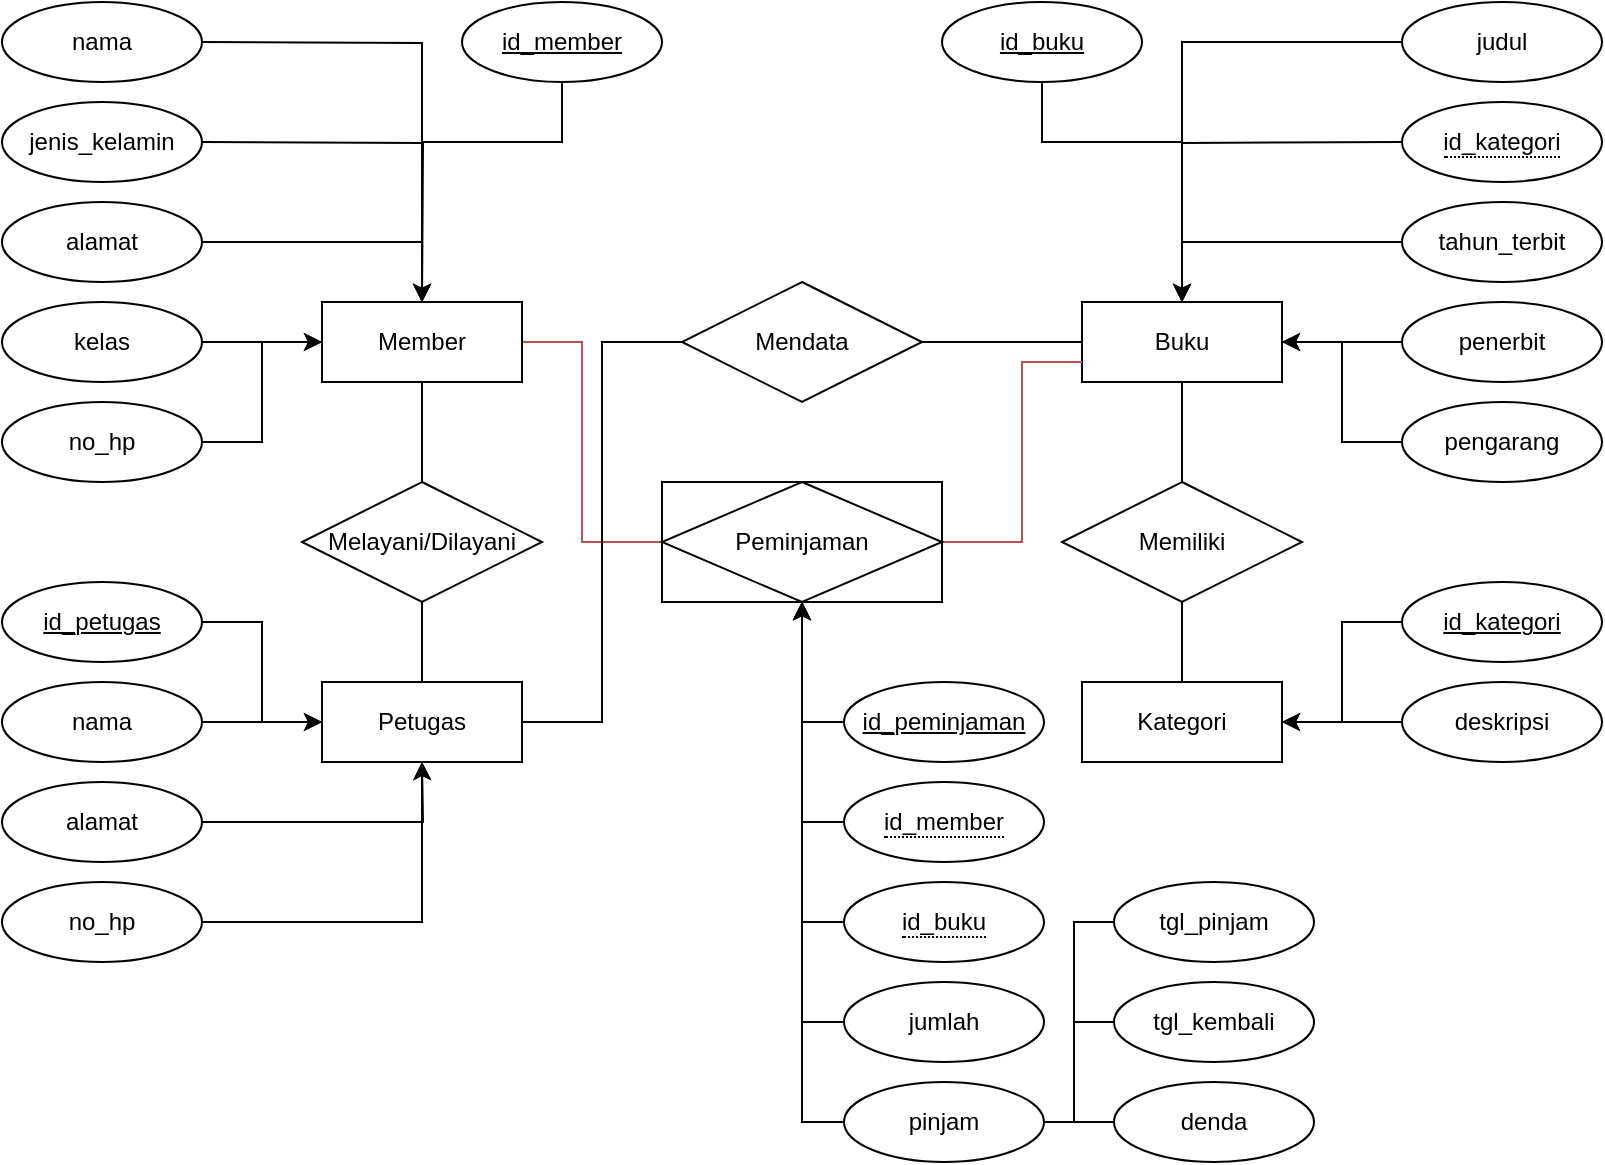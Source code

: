 <mxfile version="14.2.6" type="github"><diagram id="M_tT4GGsNRY66ZqHeFmd" name="Page-1"><mxGraphModel dx="872" dy="514" grid="1" gridSize="10" guides="1" tooltips="1" connect="1" arrows="1" fold="1" page="1" pageScale="1" pageWidth="850" pageHeight="1100" math="0" shadow="0"><root><mxCell id="0"/><mxCell id="1" parent="0"/><mxCell id="2neKBxHEJup0XQl3Q2V8-69" style="edgeStyle=none;rounded=0;orthogonalLoop=1;jettySize=auto;html=1;entryX=0;entryY=0.5;entryDx=0;entryDy=0;endArrow=none;endFill=0;strokeColor=#b85450;exitX=1;exitY=0.5;exitDx=0;exitDy=0;fillColor=#f8cecc;" parent="1" source="2neKBxHEJup0XQl3Q2V8-1" target="2neKBxHEJup0XQl3Q2V8-59" edge="1"><mxGeometry relative="1" as="geometry"><Array as="points"><mxPoint x="310" y="190"/><mxPoint x="310" y="240"/><mxPoint x="310" y="290"/></Array></mxGeometry></mxCell><mxCell id="2neKBxHEJup0XQl3Q2V8-1" value="Member" style="whiteSpace=wrap;html=1;align=center;" parent="1" vertex="1"><mxGeometry x="180" y="170" width="100" height="40" as="geometry"/></mxCell><mxCell id="2neKBxHEJup0XQl3Q2V8-67" style="edgeStyle=none;rounded=0;orthogonalLoop=1;jettySize=auto;html=1;entryX=0;entryY=0.5;entryDx=0;entryDy=0;endArrow=none;endFill=0;strokeColor=#000000;" parent="1" source="2neKBxHEJup0XQl3Q2V8-3" target="2neKBxHEJup0XQl3Q2V8-66" edge="1"><mxGeometry relative="1" as="geometry"><Array as="points"><mxPoint x="320" y="380"/><mxPoint x="320" y="190"/></Array></mxGeometry></mxCell><mxCell id="2neKBxHEJup0XQl3Q2V8-3" value="Petugas" style="whiteSpace=wrap;html=1;align=center;" parent="1" vertex="1"><mxGeometry x="180" y="360" width="100" height="40" as="geometry"/></mxCell><mxCell id="2neKBxHEJup0XQl3Q2V8-12" style="edgeStyle=orthogonalEdgeStyle;rounded=0;orthogonalLoop=1;jettySize=auto;html=1;entryX=0.5;entryY=0;entryDx=0;entryDy=0;" parent="1" target="2neKBxHEJup0XQl3Q2V8-1" edge="1"><mxGeometry relative="1" as="geometry"><mxPoint x="120" y="40" as="sourcePoint"/></mxGeometry></mxCell><mxCell id="2neKBxHEJup0XQl3Q2V8-13" style="edgeStyle=orthogonalEdgeStyle;rounded=0;orthogonalLoop=1;jettySize=auto;html=1;" parent="1" edge="1"><mxGeometry relative="1" as="geometry"><mxPoint x="230" y="170" as="targetPoint"/><mxPoint x="120" y="90" as="sourcePoint"/></mxGeometry></mxCell><mxCell id="2neKBxHEJup0XQl3Q2V8-14" style="edgeStyle=orthogonalEdgeStyle;rounded=0;orthogonalLoop=1;jettySize=auto;html=1;entryX=0.5;entryY=0;entryDx=0;entryDy=0;" parent="1" source="2neKBxHEJup0XQl3Q2V8-9" target="2neKBxHEJup0XQl3Q2V8-1" edge="1"><mxGeometry relative="1" as="geometry"/></mxCell><mxCell id="2neKBxHEJup0XQl3Q2V8-9" value="alamat" style="ellipse;whiteSpace=wrap;html=1;align=center;" parent="1" vertex="1"><mxGeometry x="20" y="120" width="100" height="40" as="geometry"/></mxCell><mxCell id="2neKBxHEJup0XQl3Q2V8-15" style="edgeStyle=orthogonalEdgeStyle;rounded=0;orthogonalLoop=1;jettySize=auto;html=1;entryX=0;entryY=0.5;entryDx=0;entryDy=0;" parent="1" source="2neKBxHEJup0XQl3Q2V8-10" target="2neKBxHEJup0XQl3Q2V8-1" edge="1"><mxGeometry relative="1" as="geometry"/></mxCell><mxCell id="2neKBxHEJup0XQl3Q2V8-10" value="kelas" style="ellipse;whiteSpace=wrap;html=1;align=center;" parent="1" vertex="1"><mxGeometry x="20" y="170" width="100" height="40" as="geometry"/></mxCell><mxCell id="2neKBxHEJup0XQl3Q2V8-16" style="edgeStyle=orthogonalEdgeStyle;rounded=0;orthogonalLoop=1;jettySize=auto;html=1;entryX=0;entryY=0.5;entryDx=0;entryDy=0;" parent="1" source="2neKBxHEJup0XQl3Q2V8-11" target="2neKBxHEJup0XQl3Q2V8-1" edge="1"><mxGeometry relative="1" as="geometry"/></mxCell><mxCell id="2neKBxHEJup0XQl3Q2V8-11" value="no_hp" style="ellipse;whiteSpace=wrap;html=1;align=center;" parent="1" vertex="1"><mxGeometry x="20" y="220" width="100" height="40" as="geometry"/></mxCell><mxCell id="2neKBxHEJup0XQl3Q2V8-25" style="edgeStyle=orthogonalEdgeStyle;rounded=0;orthogonalLoop=1;jettySize=auto;html=1;" parent="1" source="2neKBxHEJup0XQl3Q2V8-17" edge="1"><mxGeometry relative="1" as="geometry"><mxPoint x="180" y="380" as="targetPoint"/><Array as="points"><mxPoint x="150" y="330"/><mxPoint x="150" y="380"/></Array></mxGeometry></mxCell><mxCell id="2neKBxHEJup0XQl3Q2V8-17" value="id_petugas" style="ellipse;whiteSpace=wrap;html=1;align=center;fontStyle=4;" parent="1" vertex="1"><mxGeometry x="20" y="310" width="100" height="40" as="geometry"/></mxCell><mxCell id="2neKBxHEJup0XQl3Q2V8-24" style="edgeStyle=orthogonalEdgeStyle;rounded=0;orthogonalLoop=1;jettySize=auto;html=1;entryX=0;entryY=0.5;entryDx=0;entryDy=0;" parent="1" source="2neKBxHEJup0XQl3Q2V8-18" target="2neKBxHEJup0XQl3Q2V8-3" edge="1"><mxGeometry relative="1" as="geometry"/></mxCell><mxCell id="2neKBxHEJup0XQl3Q2V8-18" value="nama" style="ellipse;whiteSpace=wrap;html=1;align=center;" parent="1" vertex="1"><mxGeometry x="20" y="360" width="100" height="40" as="geometry"/></mxCell><mxCell id="2neKBxHEJup0XQl3Q2V8-23" style="edgeStyle=orthogonalEdgeStyle;rounded=0;orthogonalLoop=1;jettySize=auto;html=1;" parent="1" source="2neKBxHEJup0XQl3Q2V8-19" edge="1"><mxGeometry relative="1" as="geometry"><mxPoint x="230" y="400" as="targetPoint"/></mxGeometry></mxCell><mxCell id="2neKBxHEJup0XQl3Q2V8-19" value="alamat" style="ellipse;whiteSpace=wrap;html=1;align=center;" parent="1" vertex="1"><mxGeometry x="20" y="410" width="100" height="40" as="geometry"/></mxCell><mxCell id="2neKBxHEJup0XQl3Q2V8-22" style="edgeStyle=orthogonalEdgeStyle;rounded=0;orthogonalLoop=1;jettySize=auto;html=1;entryX=0.5;entryY=1;entryDx=0;entryDy=0;" parent="1" source="2neKBxHEJup0XQl3Q2V8-21" target="2neKBxHEJup0XQl3Q2V8-3" edge="1"><mxGeometry relative="1" as="geometry"/></mxCell><mxCell id="2neKBxHEJup0XQl3Q2V8-21" value="no_hp" style="ellipse;whiteSpace=wrap;html=1;align=center;" parent="1" vertex="1"><mxGeometry x="20" y="460" width="100" height="40" as="geometry"/></mxCell><mxCell id="2neKBxHEJup0XQl3Q2V8-37" style="edgeStyle=orthogonalEdgeStyle;rounded=0;orthogonalLoop=1;jettySize=auto;html=1;entryX=0.5;entryY=0;entryDx=0;entryDy=0;" parent="1" source="2neKBxHEJup0XQl3Q2V8-26" target="2neKBxHEJup0XQl3Q2V8-33" edge="1"><mxGeometry relative="1" as="geometry"><Array as="points"><mxPoint x="540" y="90"/><mxPoint x="610" y="90"/></Array></mxGeometry></mxCell><mxCell id="2neKBxHEJup0XQl3Q2V8-26" value="id_buku" style="ellipse;whiteSpace=wrap;html=1;align=center;fontStyle=4;" parent="1" vertex="1"><mxGeometry x="490" y="20" width="100" height="40" as="geometry"/></mxCell><mxCell id="2neKBxHEJup0XQl3Q2V8-36" style="edgeStyle=orthogonalEdgeStyle;rounded=0;orthogonalLoop=1;jettySize=auto;html=1;entryX=0.5;entryY=0;entryDx=0;entryDy=0;" parent="1" source="2neKBxHEJup0XQl3Q2V8-27" target="2neKBxHEJup0XQl3Q2V8-33" edge="1"><mxGeometry relative="1" as="geometry"/></mxCell><mxCell id="2neKBxHEJup0XQl3Q2V8-27" value="judul" style="ellipse;whiteSpace=wrap;html=1;align=center;" parent="1" vertex="1"><mxGeometry x="720" y="20" width="100" height="40" as="geometry"/></mxCell><mxCell id="2neKBxHEJup0XQl3Q2V8-38" style="edgeStyle=orthogonalEdgeStyle;rounded=0;orthogonalLoop=1;jettySize=auto;html=1;entryX=0.5;entryY=0;entryDx=0;entryDy=0;" parent="1" target="2neKBxHEJup0XQl3Q2V8-33" edge="1"><mxGeometry relative="1" as="geometry"><mxPoint x="720" y="90" as="sourcePoint"/></mxGeometry></mxCell><mxCell id="2neKBxHEJup0XQl3Q2V8-39" style="edgeStyle=orthogonalEdgeStyle;rounded=0;orthogonalLoop=1;jettySize=auto;html=1;entryX=0.5;entryY=0;entryDx=0;entryDy=0;" parent="1" source="2neKBxHEJup0XQl3Q2V8-29" target="2neKBxHEJup0XQl3Q2V8-33" edge="1"><mxGeometry relative="1" as="geometry"/></mxCell><mxCell id="2neKBxHEJup0XQl3Q2V8-29" value="tahun_terbit" style="ellipse;whiteSpace=wrap;html=1;align=center;" parent="1" vertex="1"><mxGeometry x="720" y="120" width="100" height="40" as="geometry"/></mxCell><mxCell id="2neKBxHEJup0XQl3Q2V8-31" style="edgeStyle=orthogonalEdgeStyle;rounded=0;orthogonalLoop=1;jettySize=auto;html=1;entryX=0.5;entryY=0;entryDx=0;entryDy=0;" parent="1" target="2neKBxHEJup0XQl3Q2V8-1" edge="1"><mxGeometry relative="1" as="geometry"><mxPoint x="300" y="60" as="sourcePoint"/><Array as="points"><mxPoint x="300" y="90"/><mxPoint x="230" y="90"/></Array></mxGeometry></mxCell><mxCell id="2neKBxHEJup0XQl3Q2V8-57" value="" style="edgeStyle=none;rounded=1;orthogonalLoop=1;jettySize=auto;html=1;endArrow=none;endFill=0;" parent="1" source="2neKBxHEJup0XQl3Q2V8-32" target="2neKBxHEJup0XQl3Q2V8-55" edge="1"><mxGeometry relative="1" as="geometry"/></mxCell><mxCell id="2neKBxHEJup0XQl3Q2V8-32" value="Kategori" style="whiteSpace=wrap;html=1;align=center;" parent="1" vertex="1"><mxGeometry x="560" y="360" width="100" height="40" as="geometry"/></mxCell><mxCell id="2neKBxHEJup0XQl3Q2V8-58" value="" style="edgeStyle=none;rounded=1;orthogonalLoop=1;jettySize=auto;html=1;endArrow=none;endFill=0;strokeColor=#000000;" parent="1" source="2neKBxHEJup0XQl3Q2V8-33" target="2neKBxHEJup0XQl3Q2V8-55" edge="1"><mxGeometry relative="1" as="geometry"/></mxCell><mxCell id="2neKBxHEJup0XQl3Q2V8-33" value="Buku" style="whiteSpace=wrap;html=1;align=center;" parent="1" vertex="1"><mxGeometry x="560" y="170" width="100" height="40" as="geometry"/></mxCell><mxCell id="2neKBxHEJup0XQl3Q2V8-40" style="edgeStyle=orthogonalEdgeStyle;rounded=0;orthogonalLoop=1;jettySize=auto;html=1;entryX=1;entryY=0.5;entryDx=0;entryDy=0;" parent="1" source="2neKBxHEJup0XQl3Q2V8-34" target="2neKBxHEJup0XQl3Q2V8-33" edge="1"><mxGeometry relative="1" as="geometry"/></mxCell><mxCell id="2neKBxHEJup0XQl3Q2V8-34" value="penerbit" style="ellipse;whiteSpace=wrap;html=1;align=center;" parent="1" vertex="1"><mxGeometry x="720" y="170" width="100" height="40" as="geometry"/></mxCell><mxCell id="2neKBxHEJup0XQl3Q2V8-41" style="edgeStyle=orthogonalEdgeStyle;rounded=0;orthogonalLoop=1;jettySize=auto;html=1;" parent="1" source="2neKBxHEJup0XQl3Q2V8-35" edge="1"><mxGeometry relative="1" as="geometry"><mxPoint x="660" y="190" as="targetPoint"/><Array as="points"><mxPoint x="690" y="240"/><mxPoint x="690" y="190"/></Array></mxGeometry></mxCell><mxCell id="2neKBxHEJup0XQl3Q2V8-35" value="pengarang" style="ellipse;whiteSpace=wrap;html=1;align=center;" parent="1" vertex="1"><mxGeometry x="720" y="220" width="100" height="40" as="geometry"/></mxCell><mxCell id="2neKBxHEJup0XQl3Q2V8-44" value="jenis_kelamin" style="ellipse;whiteSpace=wrap;html=1;align=center;" parent="1" vertex="1"><mxGeometry x="20" y="70" width="100" height="40" as="geometry"/></mxCell><mxCell id="2neKBxHEJup0XQl3Q2V8-45" value="nama" style="ellipse;whiteSpace=wrap;html=1;align=center;" parent="1" vertex="1"><mxGeometry x="20" y="20" width="100" height="40" as="geometry"/></mxCell><mxCell id="2neKBxHEJup0XQl3Q2V8-46" value="id_member" style="ellipse;whiteSpace=wrap;html=1;align=center;fontStyle=4;" parent="1" vertex="1"><mxGeometry x="250" y="20" width="100" height="40" as="geometry"/></mxCell><mxCell id="2neKBxHEJup0XQl3Q2V8-54" style="edgeStyle=orthogonalEdgeStyle;rounded=0;orthogonalLoop=1;jettySize=auto;html=1;" parent="1" source="2neKBxHEJup0XQl3Q2V8-47" edge="1"><mxGeometry relative="1" as="geometry"><mxPoint x="660" y="380" as="targetPoint"/><Array as="points"><mxPoint x="690" y="330"/><mxPoint x="690" y="380"/></Array></mxGeometry></mxCell><mxCell id="2neKBxHEJup0XQl3Q2V8-47" value="id_kategori" style="ellipse;whiteSpace=wrap;html=1;align=center;fontStyle=4;" parent="1" vertex="1"><mxGeometry x="720" y="310" width="100" height="40" as="geometry"/></mxCell><mxCell id="2neKBxHEJup0XQl3Q2V8-51" style="edgeStyle=orthogonalEdgeStyle;rounded=0;orthogonalLoop=1;jettySize=auto;html=1;entryX=1;entryY=0.5;entryDx=0;entryDy=0;" parent="1" source="2neKBxHEJup0XQl3Q2V8-48" target="2neKBxHEJup0XQl3Q2V8-32" edge="1"><mxGeometry relative="1" as="geometry"/></mxCell><mxCell id="2neKBxHEJup0XQl3Q2V8-48" value="deskripsi" style="ellipse;whiteSpace=wrap;html=1;align=center;" parent="1" vertex="1"><mxGeometry x="720" y="360" width="100" height="40" as="geometry"/></mxCell><mxCell id="2neKBxHEJup0XQl3Q2V8-53" value="&lt;span style=&quot;border-bottom: 1px dotted&quot;&gt;id_kategori&lt;/span&gt;" style="ellipse;whiteSpace=wrap;html=1;align=center;" parent="1" vertex="1"><mxGeometry x="720" y="70" width="100" height="40" as="geometry"/></mxCell><mxCell id="2neKBxHEJup0XQl3Q2V8-55" value="Memiliki" style="shape=rhombus;perimeter=rhombusPerimeter;whiteSpace=wrap;html=1;align=center;" parent="1" vertex="1"><mxGeometry x="550" y="260" width="120" height="60" as="geometry"/></mxCell><mxCell id="2neKBxHEJup0XQl3Q2V8-70" style="edgeStyle=none;rounded=0;orthogonalLoop=1;jettySize=auto;html=1;entryX=0;entryY=0.75;entryDx=0;entryDy=0;endArrow=none;endFill=0;strokeColor=#b85450;fillColor=#f8cecc;" parent="1" source="2neKBxHEJup0XQl3Q2V8-59" target="2neKBxHEJup0XQl3Q2V8-33" edge="1"><mxGeometry relative="1" as="geometry"><Array as="points"><mxPoint x="530" y="290"/><mxPoint x="530" y="200"/></Array></mxGeometry></mxCell><mxCell id="2neKBxHEJup0XQl3Q2V8-59" value="Peminjaman" style="shape=associativeEntity;whiteSpace=wrap;html=1;align=center;" parent="1" vertex="1"><mxGeometry x="350" y="260" width="140" height="60" as="geometry"/></mxCell><mxCell id="2neKBxHEJup0XQl3Q2V8-61" value="" style="edgeStyle=none;rounded=1;orthogonalLoop=1;jettySize=auto;html=1;endArrow=none;endFill=0;strokeColor=#000000;" parent="1" source="2neKBxHEJup0XQl3Q2V8-60" target="2neKBxHEJup0XQl3Q2V8-1" edge="1"><mxGeometry relative="1" as="geometry"/></mxCell><mxCell id="2neKBxHEJup0XQl3Q2V8-62" value="" style="edgeStyle=none;rounded=1;orthogonalLoop=1;jettySize=auto;html=1;endArrow=none;endFill=0;strokeColor=#000000;" parent="1" source="2neKBxHEJup0XQl3Q2V8-60" target="2neKBxHEJup0XQl3Q2V8-3" edge="1"><mxGeometry relative="1" as="geometry"/></mxCell><mxCell id="2neKBxHEJup0XQl3Q2V8-60" value="Melayani/Dilayani" style="shape=rhombus;perimeter=rhombusPerimeter;whiteSpace=wrap;html=1;align=center;" parent="1" vertex="1"><mxGeometry x="170" y="260" width="120" height="60" as="geometry"/></mxCell><mxCell id="2neKBxHEJup0XQl3Q2V8-68" value="" style="edgeStyle=none;rounded=0;orthogonalLoop=1;jettySize=auto;html=1;endArrow=none;endFill=0;strokeColor=#000000;" parent="1" source="2neKBxHEJup0XQl3Q2V8-66" target="2neKBxHEJup0XQl3Q2V8-33" edge="1"><mxGeometry relative="1" as="geometry"/></mxCell><mxCell id="2neKBxHEJup0XQl3Q2V8-66" value="Mendata" style="shape=rhombus;perimeter=rhombusPerimeter;whiteSpace=wrap;html=1;align=center;" parent="1" vertex="1"><mxGeometry x="360" y="160" width="120" height="60" as="geometry"/></mxCell><mxCell id="2neKBxHEJup0XQl3Q2V8-83" style="edgeStyle=none;rounded=0;orthogonalLoop=1;jettySize=auto;html=1;entryX=0.5;entryY=1;entryDx=0;entryDy=0;endArrow=classic;endFill=1;strokeColor=#000000;" parent="1" source="2neKBxHEJup0XQl3Q2V8-71" target="2neKBxHEJup0XQl3Q2V8-59" edge="1"><mxGeometry relative="1" as="geometry"><Array as="points"><mxPoint x="420" y="380"/></Array></mxGeometry></mxCell><mxCell id="2neKBxHEJup0XQl3Q2V8-71" value="id_peminjaman" style="ellipse;whiteSpace=wrap;html=1;align=center;fontStyle=4;" parent="1" vertex="1"><mxGeometry x="441" y="360" width="100" height="40" as="geometry"/></mxCell><mxCell id="2neKBxHEJup0XQl3Q2V8-84" style="edgeStyle=none;rounded=0;orthogonalLoop=1;jettySize=auto;html=1;entryX=0.5;entryY=1;entryDx=0;entryDy=0;endArrow=classic;endFill=1;strokeColor=#000000;" parent="1" source="2neKBxHEJup0XQl3Q2V8-72" target="2neKBxHEJup0XQl3Q2V8-59" edge="1"><mxGeometry relative="1" as="geometry"><Array as="points"><mxPoint x="420" y="430"/></Array></mxGeometry></mxCell><mxCell id="2neKBxHEJup0XQl3Q2V8-72" value="&lt;span style=&quot;border-bottom: 1px dotted&quot;&gt;id_member&lt;/span&gt;" style="ellipse;whiteSpace=wrap;html=1;align=center;" parent="1" vertex="1"><mxGeometry x="441" y="410" width="100" height="40" as="geometry"/></mxCell><mxCell id="2neKBxHEJup0XQl3Q2V8-85" style="edgeStyle=none;rounded=0;orthogonalLoop=1;jettySize=auto;html=1;entryX=0.5;entryY=1;entryDx=0;entryDy=0;endArrow=classic;endFill=1;strokeColor=#000000;" parent="1" source="2neKBxHEJup0XQl3Q2V8-73" target="2neKBxHEJup0XQl3Q2V8-59" edge="1"><mxGeometry relative="1" as="geometry"><Array as="points"><mxPoint x="420" y="480"/></Array></mxGeometry></mxCell><mxCell id="2neKBxHEJup0XQl3Q2V8-73" value="&lt;span style=&quot;border-bottom: 1px dotted&quot;&gt;id_buku&lt;/span&gt;" style="ellipse;whiteSpace=wrap;html=1;align=center;" parent="1" vertex="1"><mxGeometry x="441" y="460" width="100" height="40" as="geometry"/></mxCell><mxCell id="2neKBxHEJup0XQl3Q2V8-86" style="edgeStyle=none;rounded=0;orthogonalLoop=1;jettySize=auto;html=1;endArrow=classic;endFill=1;strokeColor=#000000;" parent="1" source="2neKBxHEJup0XQl3Q2V8-74" edge="1"><mxGeometry relative="1" as="geometry"><mxPoint x="420" y="320" as="targetPoint"/><Array as="points"><mxPoint x="420" y="530"/></Array></mxGeometry></mxCell><mxCell id="2neKBxHEJup0XQl3Q2V8-74" value="jumlah" style="ellipse;whiteSpace=wrap;html=1;align=center;" parent="1" vertex="1"><mxGeometry x="441" y="510" width="100" height="40" as="geometry"/></mxCell><mxCell id="2neKBxHEJup0XQl3Q2V8-79" value="" style="edgeStyle=none;rounded=0;orthogonalLoop=1;jettySize=auto;html=1;endArrow=none;endFill=0;strokeColor=#000000;" parent="1" source="2neKBxHEJup0XQl3Q2V8-75" target="2neKBxHEJup0XQl3Q2V8-78" edge="1"><mxGeometry relative="1" as="geometry"/></mxCell><mxCell id="2neKBxHEJup0XQl3Q2V8-80" style="edgeStyle=none;rounded=0;orthogonalLoop=1;jettySize=auto;html=1;entryX=0;entryY=0.5;entryDx=0;entryDy=0;endArrow=none;endFill=0;strokeColor=#000000;" parent="1" source="2neKBxHEJup0XQl3Q2V8-75" target="2neKBxHEJup0XQl3Q2V8-77" edge="1"><mxGeometry relative="1" as="geometry"><Array as="points"><mxPoint x="556" y="580"/><mxPoint x="556" y="530"/></Array></mxGeometry></mxCell><mxCell id="2neKBxHEJup0XQl3Q2V8-81" style="edgeStyle=none;rounded=0;orthogonalLoop=1;jettySize=auto;html=1;entryX=0;entryY=0.5;entryDx=0;entryDy=0;endArrow=none;endFill=0;strokeColor=#000000;" parent="1" source="2neKBxHEJup0XQl3Q2V8-75" target="2neKBxHEJup0XQl3Q2V8-76" edge="1"><mxGeometry relative="1" as="geometry"><Array as="points"><mxPoint x="556" y="580"/><mxPoint x="556" y="480"/></Array></mxGeometry></mxCell><mxCell id="2neKBxHEJup0XQl3Q2V8-87" style="edgeStyle=none;rounded=0;orthogonalLoop=1;jettySize=auto;html=1;entryX=0.5;entryY=1;entryDx=0;entryDy=0;endArrow=classic;endFill=1;strokeColor=#000000;" parent="1" source="2neKBxHEJup0XQl3Q2V8-75" target="2neKBxHEJup0XQl3Q2V8-59" edge="1"><mxGeometry relative="1" as="geometry"><Array as="points"><mxPoint x="420" y="580"/></Array></mxGeometry></mxCell><mxCell id="2neKBxHEJup0XQl3Q2V8-75" value="pinjam" style="ellipse;whiteSpace=wrap;html=1;align=center;" parent="1" vertex="1"><mxGeometry x="441" y="560" width="100" height="40" as="geometry"/></mxCell><mxCell id="2neKBxHEJup0XQl3Q2V8-76" value="tgl_pinjam" style="ellipse;whiteSpace=wrap;html=1;align=center;" parent="1" vertex="1"><mxGeometry x="576" y="460" width="100" height="40" as="geometry"/></mxCell><mxCell id="2neKBxHEJup0XQl3Q2V8-77" value="tgl_kembali" style="ellipse;whiteSpace=wrap;html=1;align=center;" parent="1" vertex="1"><mxGeometry x="576" y="510" width="100" height="40" as="geometry"/></mxCell><mxCell id="2neKBxHEJup0XQl3Q2V8-78" value="denda" style="ellipse;whiteSpace=wrap;html=1;align=center;" parent="1" vertex="1"><mxGeometry x="576" y="560" width="100" height="40" as="geometry"/></mxCell></root></mxGraphModel></diagram></mxfile>
